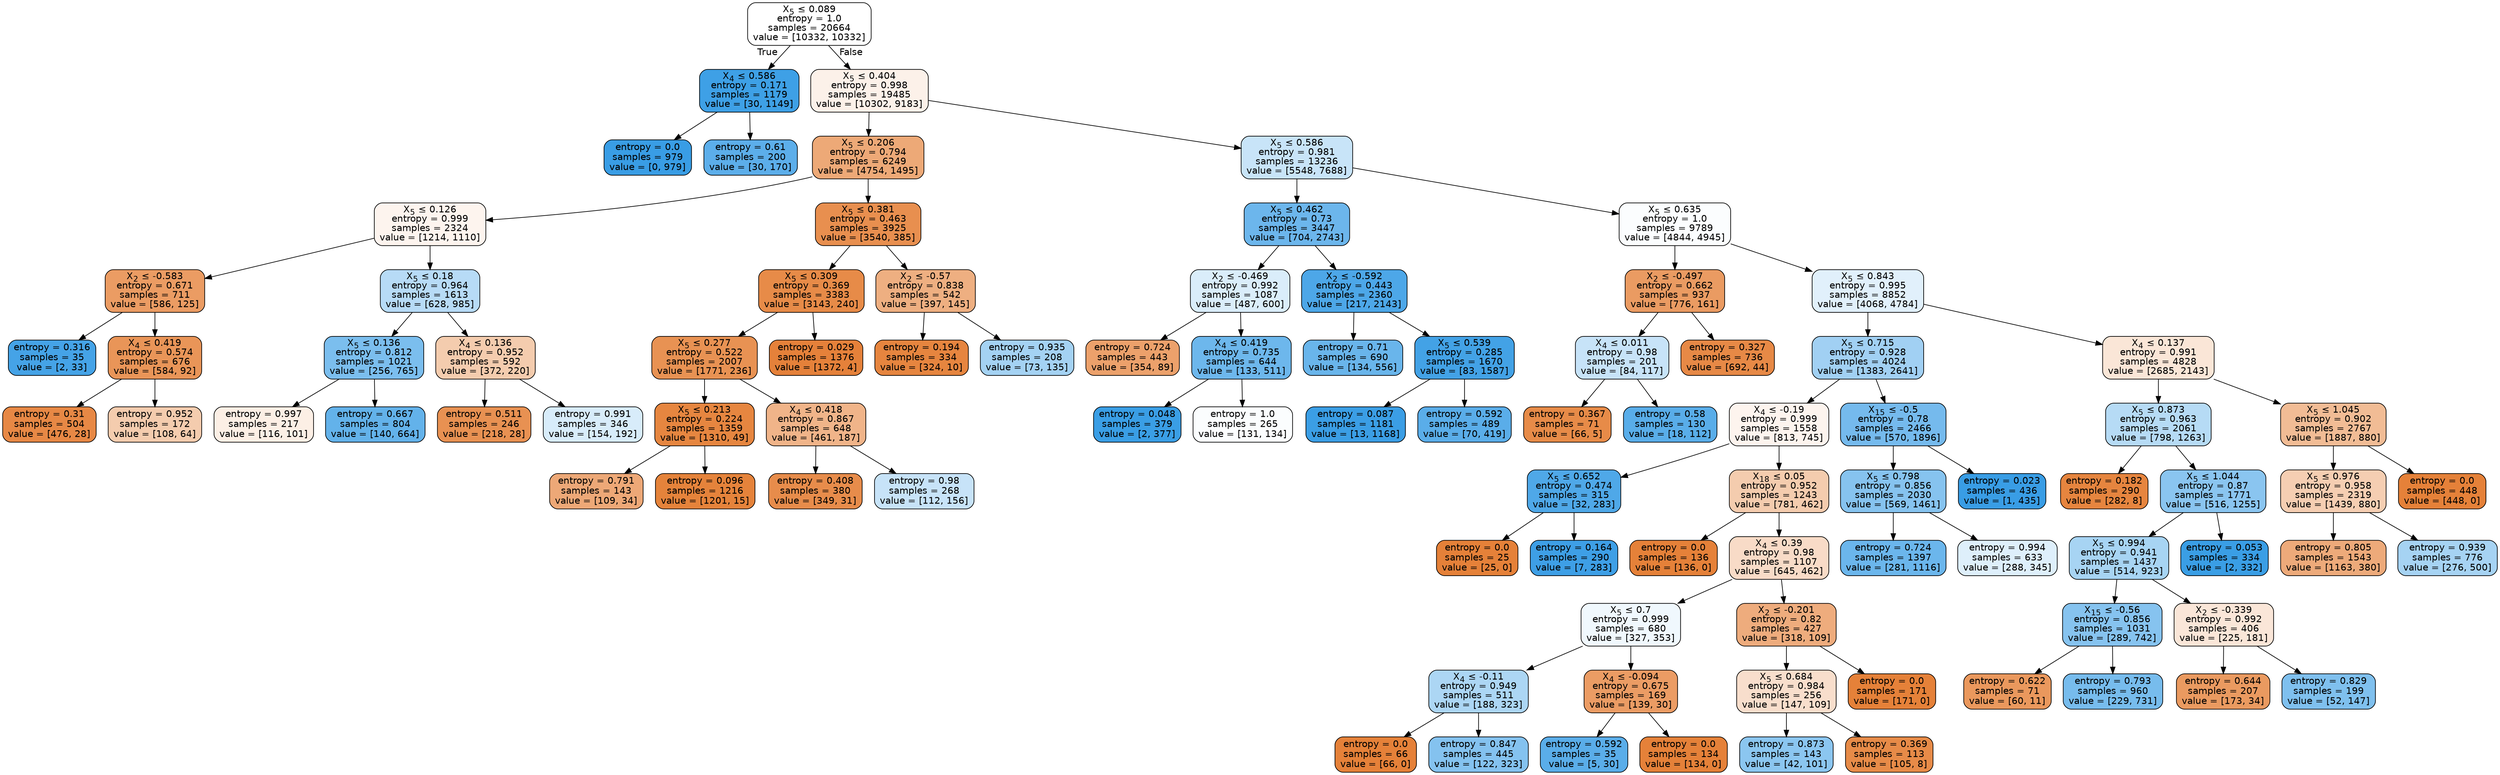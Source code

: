 digraph Tree {
node [shape=box, style="filled, rounded", color="black", fontname="helvetica"] ;
edge [fontname="helvetica"] ;
0 [label=<X<SUB>5</SUB> &le; 0.089<br/>entropy = 1.0<br/>samples = 20664<br/>value = [10332, 10332]>, fillcolor="#ffffff"] ;
1 [label=<X<SUB>4</SUB> &le; 0.586<br/>entropy = 0.171<br/>samples = 1179<br/>value = [30, 1149]>, fillcolor="#3ea0e6"] ;
0 -> 1 [labeldistance=2.5, labelangle=45, headlabel="True"] ;
2 [label=<entropy = 0.0<br/>samples = 979<br/>value = [0, 979]>, fillcolor="#399de5"] ;
1 -> 2 ;
3 [label=<entropy = 0.61<br/>samples = 200<br/>value = [30, 170]>, fillcolor="#5caeea"] ;
1 -> 3 ;
4 [label=<X<SUB>5</SUB> &le; 0.404<br/>entropy = 0.998<br/>samples = 19485<br/>value = [10302, 9183]>, fillcolor="#fcf1e9"] ;
0 -> 4 [labeldistance=2.5, labelangle=-45, headlabel="False"] ;
5 [label=<X<SUB>5</SUB> &le; 0.206<br/>entropy = 0.794<br/>samples = 6249<br/>value = [4754, 1495]>, fillcolor="#eda977"] ;
4 -> 5 ;
6 [label=<X<SUB>5</SUB> &le; 0.126<br/>entropy = 0.999<br/>samples = 2324<br/>value = [1214, 1110]>, fillcolor="#fdf4ee"] ;
5 -> 6 ;
7 [label=<X<SUB>2</SUB> &le; -0.583<br/>entropy = 0.671<br/>samples = 711<br/>value = [586, 125]>, fillcolor="#eb9c63"] ;
6 -> 7 ;
8 [label=<entropy = 0.316<br/>samples = 35<br/>value = [2, 33]>, fillcolor="#45a3e7"] ;
7 -> 8 ;
9 [label=<X<SUB>4</SUB> &le; 0.419<br/>entropy = 0.574<br/>samples = 676<br/>value = [584, 92]>, fillcolor="#e99558"] ;
7 -> 9 ;
10 [label=<entropy = 0.31<br/>samples = 504<br/>value = [476, 28]>, fillcolor="#e78845"] ;
9 -> 10 ;
11 [label=<entropy = 0.952<br/>samples = 172<br/>value = [108, 64]>, fillcolor="#f4ccae"] ;
9 -> 11 ;
12 [label=<X<SUB>5</SUB> &le; 0.18<br/>entropy = 0.964<br/>samples = 1613<br/>value = [628, 985]>, fillcolor="#b7dbf6"] ;
6 -> 12 ;
13 [label=<X<SUB>5</SUB> &le; 0.136<br/>entropy = 0.812<br/>samples = 1021<br/>value = [256, 765]>, fillcolor="#7bbeee"] ;
12 -> 13 ;
14 [label=<entropy = 0.997<br/>samples = 217<br/>value = [116, 101]>, fillcolor="#fcefe5"] ;
13 -> 14 ;
15 [label=<entropy = 0.667<br/>samples = 804<br/>value = [140, 664]>, fillcolor="#63b2ea"] ;
13 -> 15 ;
16 [label=<X<SUB>4</SUB> &le; 0.136<br/>entropy = 0.952<br/>samples = 592<br/>value = [372, 220]>, fillcolor="#f4ccae"] ;
12 -> 16 ;
17 [label=<entropy = 0.511<br/>samples = 246<br/>value = [218, 28]>, fillcolor="#e89152"] ;
16 -> 17 ;
18 [label=<entropy = 0.991<br/>samples = 346<br/>value = [154, 192]>, fillcolor="#d8ecfa"] ;
16 -> 18 ;
19 [label=<X<SUB>5</SUB> &le; 0.381<br/>entropy = 0.463<br/>samples = 3925<br/>value = [3540, 385]>, fillcolor="#e88f4f"] ;
5 -> 19 ;
20 [label=<X<SUB>5</SUB> &le; 0.309<br/>entropy = 0.369<br/>samples = 3383<br/>value = [3143, 240]>, fillcolor="#e78b48"] ;
19 -> 20 ;
21 [label=<X<SUB>5</SUB> &le; 0.277<br/>entropy = 0.522<br/>samples = 2007<br/>value = [1771, 236]>, fillcolor="#e89253"] ;
20 -> 21 ;
22 [label=<X<SUB>5</SUB> &le; 0.213<br/>entropy = 0.224<br/>samples = 1359<br/>value = [1310, 49]>, fillcolor="#e68640"] ;
21 -> 22 ;
23 [label=<entropy = 0.791<br/>samples = 143<br/>value = [109, 34]>, fillcolor="#eda877"] ;
22 -> 23 ;
24 [label=<entropy = 0.096<br/>samples = 1216<br/>value = [1201, 15]>, fillcolor="#e5833b"] ;
22 -> 24 ;
25 [label=<X<SUB>4</SUB> &le; 0.418<br/>entropy = 0.867<br/>samples = 648<br/>value = [461, 187]>, fillcolor="#f0b489"] ;
21 -> 25 ;
26 [label=<entropy = 0.408<br/>samples = 380<br/>value = [349, 31]>, fillcolor="#e78c4b"] ;
25 -> 26 ;
27 [label=<entropy = 0.98<br/>samples = 268<br/>value = [112, 156]>, fillcolor="#c7e3f8"] ;
25 -> 27 ;
28 [label=<entropy = 0.029<br/>samples = 1376<br/>value = [1372, 4]>, fillcolor="#e5813a"] ;
20 -> 28 ;
29 [label=<X<SUB>2</SUB> &le; -0.57<br/>entropy = 0.838<br/>samples = 542<br/>value = [397, 145]>, fillcolor="#eeaf81"] ;
19 -> 29 ;
30 [label=<entropy = 0.194<br/>samples = 334<br/>value = [324, 10]>, fillcolor="#e6853f"] ;
29 -> 30 ;
31 [label=<entropy = 0.935<br/>samples = 208<br/>value = [73, 135]>, fillcolor="#a4d2f3"] ;
29 -> 31 ;
32 [label=<X<SUB>5</SUB> &le; 0.586<br/>entropy = 0.981<br/>samples = 13236<br/>value = [5548, 7688]>, fillcolor="#c8e4f8"] ;
4 -> 32 ;
33 [label=<X<SUB>5</SUB> &le; 0.462<br/>entropy = 0.73<br/>samples = 3447<br/>value = [704, 2743]>, fillcolor="#6cb6ec"] ;
32 -> 33 ;
34 [label=<X<SUB>2</SUB> &le; -0.469<br/>entropy = 0.992<br/>samples = 1087<br/>value = [487, 600]>, fillcolor="#daedfa"] ;
33 -> 34 ;
35 [label=<entropy = 0.724<br/>samples = 443<br/>value = [354, 89]>, fillcolor="#eca16b"] ;
34 -> 35 ;
36 [label=<X<SUB>4</SUB> &le; 0.419<br/>entropy = 0.735<br/>samples = 644<br/>value = [133, 511]>, fillcolor="#6db7ec"] ;
34 -> 36 ;
37 [label=<entropy = 0.048<br/>samples = 379<br/>value = [2, 377]>, fillcolor="#3a9ee5"] ;
36 -> 37 ;
38 [label=<entropy = 1.0<br/>samples = 265<br/>value = [131, 134]>, fillcolor="#fbfdfe"] ;
36 -> 38 ;
39 [label=<X<SUB>2</SUB> &le; -0.592<br/>entropy = 0.443<br/>samples = 2360<br/>value = [217, 2143]>, fillcolor="#4da7e8"] ;
33 -> 39 ;
40 [label=<entropy = 0.71<br/>samples = 690<br/>value = [134, 556]>, fillcolor="#69b5eb"] ;
39 -> 40 ;
41 [label=<X<SUB>5</SUB> &le; 0.539<br/>entropy = 0.285<br/>samples = 1670<br/>value = [83, 1587]>, fillcolor="#43a2e6"] ;
39 -> 41 ;
42 [label=<entropy = 0.087<br/>samples = 1181<br/>value = [13, 1168]>, fillcolor="#3b9ee5"] ;
41 -> 42 ;
43 [label=<entropy = 0.592<br/>samples = 489<br/>value = [70, 419]>, fillcolor="#5aade9"] ;
41 -> 43 ;
44 [label=<X<SUB>5</SUB> &le; 0.635<br/>entropy = 1.0<br/>samples = 9789<br/>value = [4844, 4945]>, fillcolor="#fbfdfe"] ;
32 -> 44 ;
45 [label=<X<SUB>2</SUB> &le; -0.497<br/>entropy = 0.662<br/>samples = 937<br/>value = [776, 161]>, fillcolor="#ea9b62"] ;
44 -> 45 ;
46 [label=<X<SUB>4</SUB> &le; 0.011<br/>entropy = 0.98<br/>samples = 201<br/>value = [84, 117]>, fillcolor="#c7e3f8"] ;
45 -> 46 ;
47 [label=<entropy = 0.367<br/>samples = 71<br/>value = [66, 5]>, fillcolor="#e78b48"] ;
46 -> 47 ;
48 [label=<entropy = 0.58<br/>samples = 130<br/>value = [18, 112]>, fillcolor="#59ade9"] ;
46 -> 48 ;
49 [label=<entropy = 0.327<br/>samples = 736<br/>value = [692, 44]>, fillcolor="#e78946"] ;
45 -> 49 ;
50 [label=<X<SUB>5</SUB> &le; 0.843<br/>entropy = 0.995<br/>samples = 8852<br/>value = [4068, 4784]>, fillcolor="#e1f0fb"] ;
44 -> 50 ;
51 [label=<X<SUB>5</SUB> &le; 0.715<br/>entropy = 0.928<br/>samples = 4024<br/>value = [1383, 2641]>, fillcolor="#a1d0f3"] ;
50 -> 51 ;
52 [label=<X<SUB>4</SUB> &le; -0.19<br/>entropy = 0.999<br/>samples = 1558<br/>value = [813, 745]>, fillcolor="#fdf4ee"] ;
51 -> 52 ;
53 [label=<X<SUB>5</SUB> &le; 0.652<br/>entropy = 0.474<br/>samples = 315<br/>value = [32, 283]>, fillcolor="#4fa8e8"] ;
52 -> 53 ;
54 [label=<entropy = 0.0<br/>samples = 25<br/>value = [25, 0]>, fillcolor="#e58139"] ;
53 -> 54 ;
55 [label=<entropy = 0.164<br/>samples = 290<br/>value = [7, 283]>, fillcolor="#3e9fe6"] ;
53 -> 55 ;
56 [label=<X<SUB>18</SUB> &le; 0.05<br/>entropy = 0.952<br/>samples = 1243<br/>value = [781, 462]>, fillcolor="#f4ccae"] ;
52 -> 56 ;
57 [label=<entropy = 0.0<br/>samples = 136<br/>value = [136, 0]>, fillcolor="#e58139"] ;
56 -> 57 ;
58 [label=<X<SUB>4</SUB> &le; 0.39<br/>entropy = 0.98<br/>samples = 1107<br/>value = [645, 462]>, fillcolor="#f8dbc7"] ;
56 -> 58 ;
59 [label=<X<SUB>5</SUB> &le; 0.7<br/>entropy = 0.999<br/>samples = 680<br/>value = [327, 353]>, fillcolor="#f0f8fd"] ;
58 -> 59 ;
60 [label=<X<SUB>4</SUB> &le; -0.11<br/>entropy = 0.949<br/>samples = 511<br/>value = [188, 323]>, fillcolor="#acd6f4"] ;
59 -> 60 ;
61 [label=<entropy = 0.0<br/>samples = 66<br/>value = [66, 0]>, fillcolor="#e58139"] ;
60 -> 61 ;
62 [label=<entropy = 0.847<br/>samples = 445<br/>value = [122, 323]>, fillcolor="#84c2ef"] ;
60 -> 62 ;
63 [label=<X<SUB>4</SUB> &le; -0.094<br/>entropy = 0.675<br/>samples = 169<br/>value = [139, 30]>, fillcolor="#eb9c64"] ;
59 -> 63 ;
64 [label=<entropy = 0.592<br/>samples = 35<br/>value = [5, 30]>, fillcolor="#5aade9"] ;
63 -> 64 ;
65 [label=<entropy = 0.0<br/>samples = 134<br/>value = [134, 0]>, fillcolor="#e58139"] ;
63 -> 65 ;
66 [label=<X<SUB>2</SUB> &le; -0.201<br/>entropy = 0.82<br/>samples = 427<br/>value = [318, 109]>, fillcolor="#eeac7d"] ;
58 -> 66 ;
67 [label=<X<SUB>5</SUB> &le; 0.684<br/>entropy = 0.984<br/>samples = 256<br/>value = [147, 109]>, fillcolor="#f8decc"] ;
66 -> 67 ;
68 [label=<entropy = 0.873<br/>samples = 143<br/>value = [42, 101]>, fillcolor="#8bc6f0"] ;
67 -> 68 ;
69 [label=<entropy = 0.369<br/>samples = 113<br/>value = [105, 8]>, fillcolor="#e78b48"] ;
67 -> 69 ;
70 [label=<entropy = 0.0<br/>samples = 171<br/>value = [171, 0]>, fillcolor="#e58139"] ;
66 -> 70 ;
71 [label=<X<SUB>15</SUB> &le; -0.5<br/>entropy = 0.78<br/>samples = 2466<br/>value = [570, 1896]>, fillcolor="#75baed"] ;
51 -> 71 ;
72 [label=<X<SUB>5</SUB> &le; 0.798<br/>entropy = 0.856<br/>samples = 2030<br/>value = [569, 1461]>, fillcolor="#86c3ef"] ;
71 -> 72 ;
73 [label=<entropy = 0.724<br/>samples = 1397<br/>value = [281, 1116]>, fillcolor="#6bb6ec"] ;
72 -> 73 ;
74 [label=<entropy = 0.994<br/>samples = 633<br/>value = [288, 345]>, fillcolor="#deeffb"] ;
72 -> 74 ;
75 [label=<entropy = 0.023<br/>samples = 436<br/>value = [1, 435]>, fillcolor="#399de5"] ;
71 -> 75 ;
76 [label=<X<SUB>4</SUB> &le; 0.137<br/>entropy = 0.991<br/>samples = 4828<br/>value = [2685, 2143]>, fillcolor="#fae6d7"] ;
50 -> 76 ;
77 [label=<X<SUB>5</SUB> &le; 0.873<br/>entropy = 0.963<br/>samples = 2061<br/>value = [798, 1263]>, fillcolor="#b6dbf5"] ;
76 -> 77 ;
78 [label=<entropy = 0.182<br/>samples = 290<br/>value = [282, 8]>, fillcolor="#e6853f"] ;
77 -> 78 ;
79 [label=<X<SUB>5</SUB> &le; 1.044<br/>entropy = 0.87<br/>samples = 1771<br/>value = [516, 1255]>, fillcolor="#8ac5f0"] ;
77 -> 79 ;
80 [label=<X<SUB>5</SUB> &le; 0.994<br/>entropy = 0.941<br/>samples = 1437<br/>value = [514, 923]>, fillcolor="#a7d4f3"] ;
79 -> 80 ;
81 [label=<X<SUB>15</SUB> &le; -0.56<br/>entropy = 0.856<br/>samples = 1031<br/>value = [289, 742]>, fillcolor="#86c3ef"] ;
80 -> 81 ;
82 [label=<entropy = 0.622<br/>samples = 71<br/>value = [60, 11]>, fillcolor="#ea985d"] ;
81 -> 82 ;
83 [label=<entropy = 0.793<br/>samples = 960<br/>value = [229, 731]>, fillcolor="#77bced"] ;
81 -> 83 ;
84 [label=<X<SUB>2</SUB> &le; -0.339<br/>entropy = 0.992<br/>samples = 406<br/>value = [225, 181]>, fillcolor="#fae6d8"] ;
80 -> 84 ;
85 [label=<entropy = 0.644<br/>samples = 207<br/>value = [173, 34]>, fillcolor="#ea9a60"] ;
84 -> 85 ;
86 [label=<entropy = 0.829<br/>samples = 199<br/>value = [52, 147]>, fillcolor="#7fc0ee"] ;
84 -> 86 ;
87 [label=<entropy = 0.053<br/>samples = 334<br/>value = [2, 332]>, fillcolor="#3a9ee5"] ;
79 -> 87 ;
88 [label=<X<SUB>5</SUB> &le; 1.045<br/>entropy = 0.902<br/>samples = 2767<br/>value = [1887, 880]>, fillcolor="#f1bc95"] ;
76 -> 88 ;
89 [label=<X<SUB>5</SUB> &le; 0.976<br/>entropy = 0.958<br/>samples = 2319<br/>value = [1439, 880]>, fillcolor="#f5ceb2"] ;
88 -> 89 ;
90 [label=<entropy = 0.805<br/>samples = 1543<br/>value = [1163, 380]>, fillcolor="#edaa7a"] ;
89 -> 90 ;
91 [label=<entropy = 0.939<br/>samples = 776<br/>value = [276, 500]>, fillcolor="#a6d3f3"] ;
89 -> 91 ;
92 [label=<entropy = 0.0<br/>samples = 448<br/>value = [448, 0]>, fillcolor="#e58139"] ;
88 -> 92 ;
}